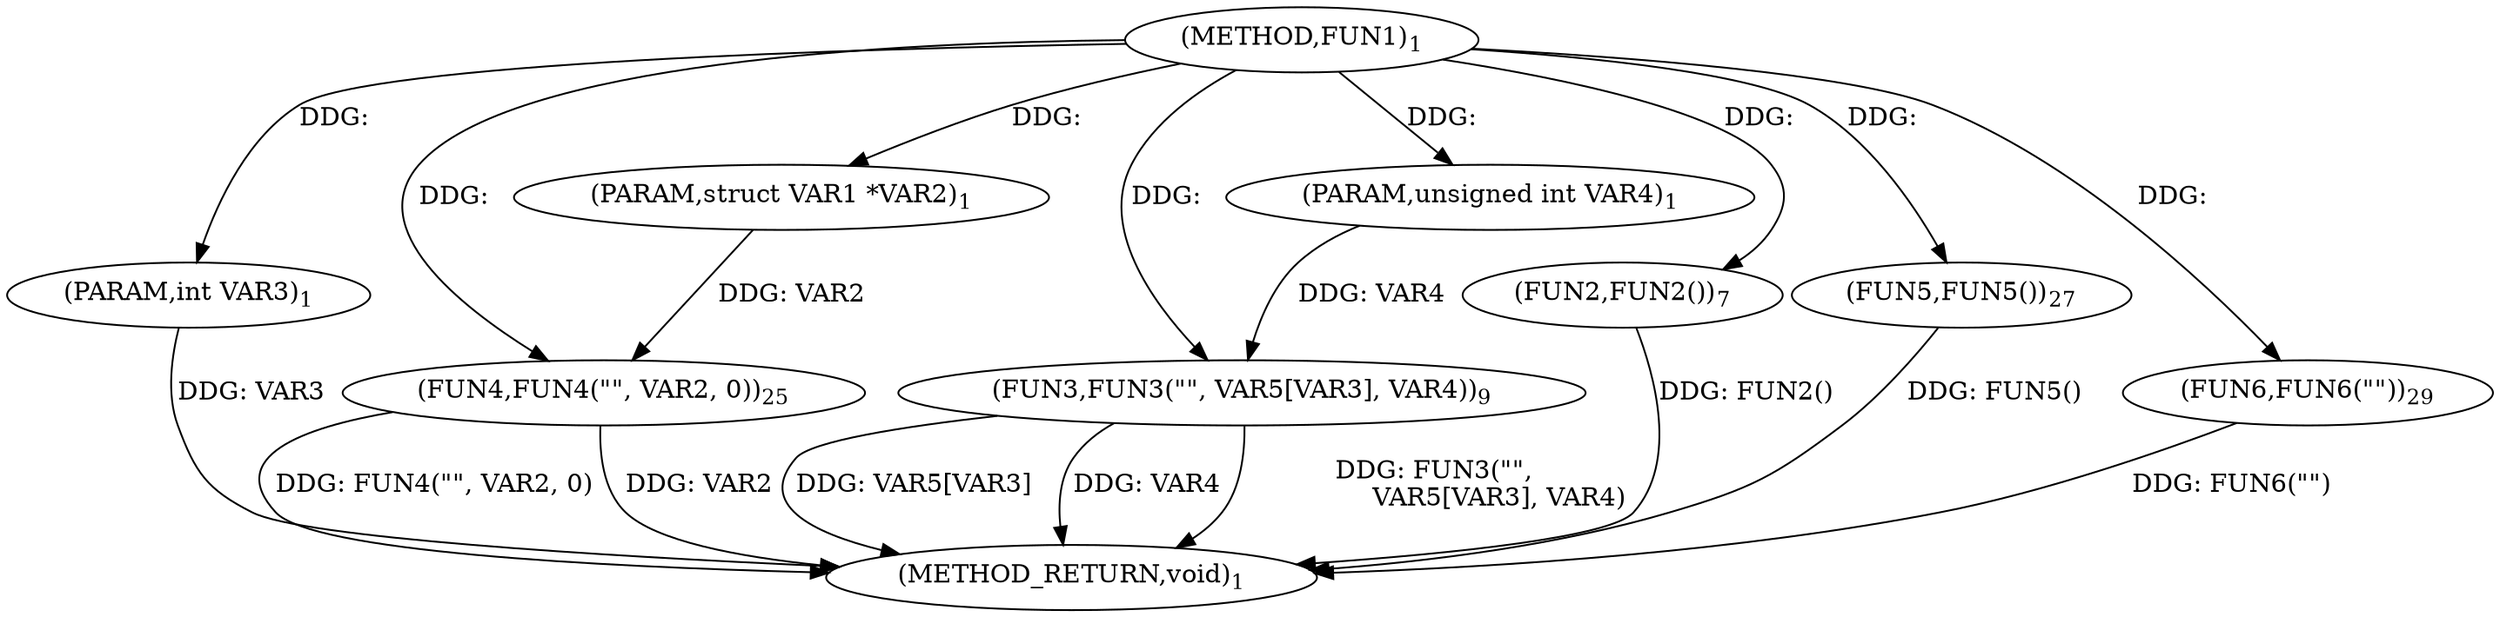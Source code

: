digraph "FUN1" {  
"9" [label = <(METHOD,FUN1)<SUB>1</SUB>> ]
"28" [label = <(METHOD_RETURN,void)<SUB>1</SUB>> ]
"10" [label = <(PARAM,struct VAR1 *VAR2)<SUB>1</SUB>> ]
"11" [label = <(PARAM,int VAR3)<SUB>1</SUB>> ]
"12" [label = <(PARAM,unsigned int VAR4)<SUB>1</SUB>> ]
"14" [label = <(FUN2,FUN2())<SUB>7</SUB>> ]
"15" [label = <(FUN3,FUN3(&quot;&quot;,
 		VAR5[VAR3], VAR4))<SUB>9</SUB>> ]
"21" [label = <(FUN4,FUN4(&quot;&quot;, VAR2, 0))<SUB>25</SUB>> ]
"25" [label = <(FUN5,FUN5())<SUB>27</SUB>> ]
"26" [label = <(FUN6,FUN6(&quot;&quot;))<SUB>29</SUB>> ]
  "11" -> "28"  [ label = "DDG: VAR3"] 
  "14" -> "28"  [ label = "DDG: FUN2()"] 
  "15" -> "28"  [ label = "DDG: VAR5[VAR3]"] 
  "15" -> "28"  [ label = "DDG: VAR4"] 
  "15" -> "28"  [ label = "DDG: FUN3(&quot;&quot;,
 		VAR5[VAR3], VAR4)"] 
  "21" -> "28"  [ label = "DDG: VAR2"] 
  "21" -> "28"  [ label = "DDG: FUN4(&quot;&quot;, VAR2, 0)"] 
  "25" -> "28"  [ label = "DDG: FUN5()"] 
  "26" -> "28"  [ label = "DDG: FUN6(&quot;&quot;)"] 
  "9" -> "10"  [ label = "DDG: "] 
  "9" -> "11"  [ label = "DDG: "] 
  "9" -> "12"  [ label = "DDG: "] 
  "9" -> "14"  [ label = "DDG: "] 
  "9" -> "25"  [ label = "DDG: "] 
  "9" -> "15"  [ label = "DDG: "] 
  "12" -> "15"  [ label = "DDG: VAR4"] 
  "9" -> "21"  [ label = "DDG: "] 
  "10" -> "21"  [ label = "DDG: VAR2"] 
  "9" -> "26"  [ label = "DDG: "] 
}
